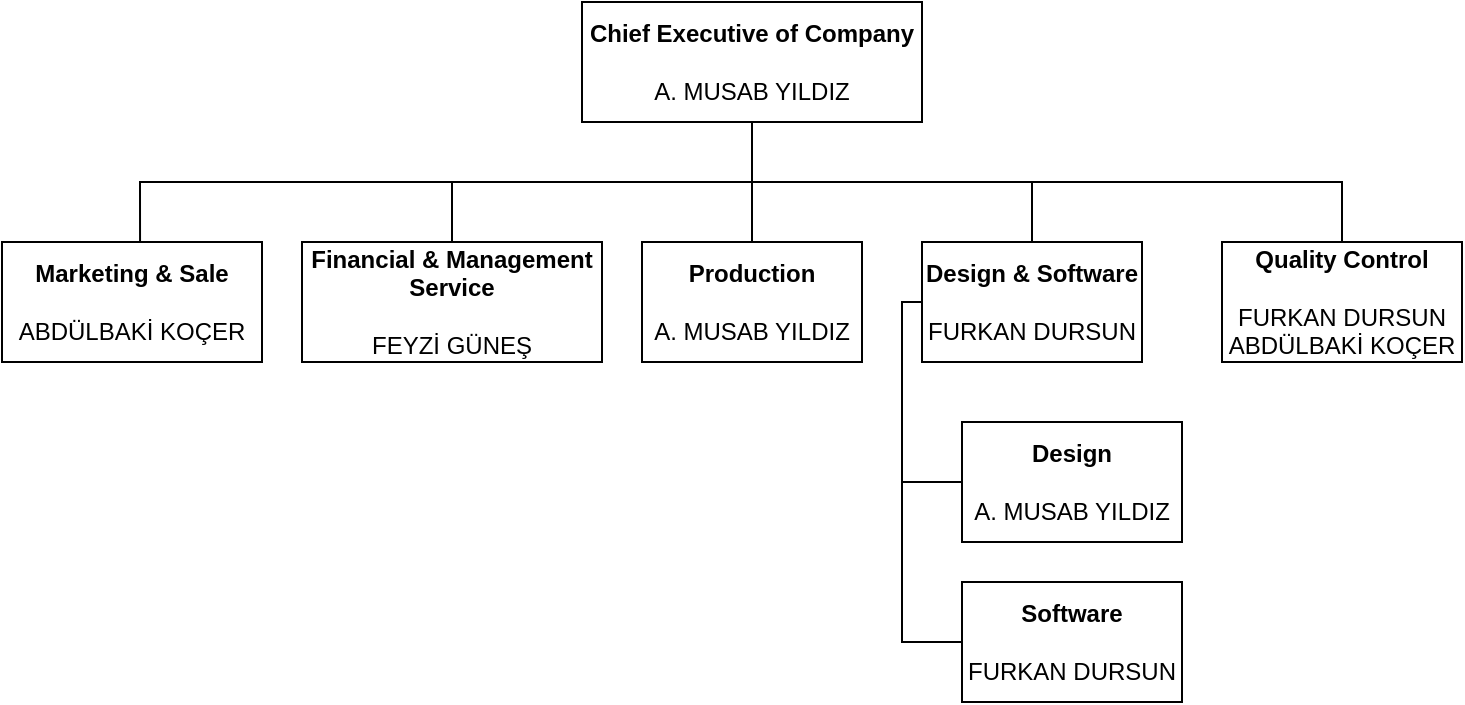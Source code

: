 <mxfile version="20.3.1" type="github">
  <diagram id="HLFMlB3nNc8Dz9PaC9jF" name="Sayfa -1">
    <mxGraphModel dx="1230" dy="214" grid="1" gridSize="10" guides="1" tooltips="1" connect="1" arrows="1" fold="1" page="1" pageScale="1" pageWidth="827" pageHeight="1169" math="0" shadow="0">
      <root>
        <mxCell id="0" />
        <mxCell id="1" parent="0" />
        <mxCell id="TOt99uD3MpQIhQpLhFX5-4" style="edgeStyle=orthogonalEdgeStyle;rounded=0;orthogonalLoop=1;jettySize=auto;html=1;exitX=0.5;exitY=1;exitDx=0;exitDy=0;entryX=0.531;entryY=0.004;entryDx=0;entryDy=0;entryPerimeter=0;strokeColor=default;endArrow=baseDash;endFill=0;" edge="1" parent="1" source="TOt99uD3MpQIhQpLhFX5-1" target="TOt99uD3MpQIhQpLhFX5-2">
          <mxGeometry relative="1" as="geometry">
            <Array as="points">
              <mxPoint x="425" y="170" />
              <mxPoint x="119" y="170" />
            </Array>
          </mxGeometry>
        </mxCell>
        <mxCell id="TOt99uD3MpQIhQpLhFX5-11" style="edgeStyle=orthogonalEdgeStyle;rounded=0;orthogonalLoop=1;jettySize=auto;html=1;exitX=0.5;exitY=1;exitDx=0;exitDy=0;strokeColor=default;endArrow=baseDash;endFill=0;" edge="1" parent="1" source="TOt99uD3MpQIhQpLhFX5-1" target="TOt99uD3MpQIhQpLhFX5-5">
          <mxGeometry relative="1" as="geometry" />
        </mxCell>
        <mxCell id="TOt99uD3MpQIhQpLhFX5-14" style="edgeStyle=orthogonalEdgeStyle;rounded=0;orthogonalLoop=1;jettySize=auto;html=1;exitX=0.5;exitY=1;exitDx=0;exitDy=0;entryX=0.5;entryY=0;entryDx=0;entryDy=0;strokeColor=default;endArrow=baseDash;endFill=0;" edge="1" parent="1" source="TOt99uD3MpQIhQpLhFX5-1" target="TOt99uD3MpQIhQpLhFX5-6">
          <mxGeometry relative="1" as="geometry" />
        </mxCell>
        <mxCell id="TOt99uD3MpQIhQpLhFX5-15" style="edgeStyle=orthogonalEdgeStyle;rounded=0;orthogonalLoop=1;jettySize=auto;html=1;exitX=0.5;exitY=1;exitDx=0;exitDy=0;entryX=0.5;entryY=0;entryDx=0;entryDy=0;strokeColor=default;endArrow=baseDash;endFill=0;" edge="1" parent="1" source="TOt99uD3MpQIhQpLhFX5-1" target="TOt99uD3MpQIhQpLhFX5-8">
          <mxGeometry relative="1" as="geometry" />
        </mxCell>
        <mxCell id="TOt99uD3MpQIhQpLhFX5-17" style="edgeStyle=orthogonalEdgeStyle;rounded=0;orthogonalLoop=1;jettySize=auto;html=1;exitX=0.5;exitY=1;exitDx=0;exitDy=0;entryX=0.5;entryY=0;entryDx=0;entryDy=0;strokeColor=default;endArrow=baseDash;endFill=0;" edge="1" parent="1" source="TOt99uD3MpQIhQpLhFX5-1" target="TOt99uD3MpQIhQpLhFX5-16">
          <mxGeometry relative="1" as="geometry" />
        </mxCell>
        <mxCell id="TOt99uD3MpQIhQpLhFX5-1" value="&lt;b&gt;Chief Executive of Company&lt;/b&gt;&lt;br&gt;&lt;br&gt;A. MUSAB YILDIZ" style="rounded=0;whiteSpace=wrap;html=1;" vertex="1" parent="1">
          <mxGeometry x="340" y="80" width="170" height="60" as="geometry" />
        </mxCell>
        <mxCell id="TOt99uD3MpQIhQpLhFX5-2" value="&lt;b&gt;Marketing &amp;amp; Sale&lt;/b&gt;&lt;br&gt;&lt;br&gt;ABDÜLBAKİ KOÇER" style="rounded=0;whiteSpace=wrap;html=1;" vertex="1" parent="1">
          <mxGeometry x="50" y="200" width="130" height="60" as="geometry" />
        </mxCell>
        <mxCell id="TOt99uD3MpQIhQpLhFX5-5" value="&lt;b&gt;Financial &amp;amp; Management Service&lt;/b&gt;&lt;br&gt;&lt;br&gt;FEYZİ GÜNEŞ" style="rounded=0;whiteSpace=wrap;html=1;" vertex="1" parent="1">
          <mxGeometry x="200" y="200" width="150" height="60" as="geometry" />
        </mxCell>
        <mxCell id="TOt99uD3MpQIhQpLhFX5-6" value="&lt;b&gt;Production&lt;/b&gt;&lt;br&gt;&lt;br&gt;A. MUSAB YILDIZ" style="rounded=0;whiteSpace=wrap;html=1;" vertex="1" parent="1">
          <mxGeometry x="370" y="200" width="110" height="60" as="geometry" />
        </mxCell>
        <mxCell id="TOt99uD3MpQIhQpLhFX5-21" style="edgeStyle=orthogonalEdgeStyle;rounded=0;orthogonalLoop=1;jettySize=auto;html=1;exitX=0;exitY=0.5;exitDx=0;exitDy=0;entryX=0;entryY=0.5;entryDx=0;entryDy=0;strokeColor=default;endArrow=baseDash;endFill=0;" edge="1" parent="1" source="TOt99uD3MpQIhQpLhFX5-8" target="TOt99uD3MpQIhQpLhFX5-20">
          <mxGeometry relative="1" as="geometry">
            <Array as="points">
              <mxPoint x="500" y="230" />
              <mxPoint x="500" y="400" />
            </Array>
          </mxGeometry>
        </mxCell>
        <mxCell id="TOt99uD3MpQIhQpLhFX5-22" style="edgeStyle=orthogonalEdgeStyle;rounded=0;orthogonalLoop=1;jettySize=auto;html=1;exitX=0;exitY=0.5;exitDx=0;exitDy=0;entryX=0;entryY=0.5;entryDx=0;entryDy=0;strokeColor=default;endArrow=baseDash;endFill=0;" edge="1" parent="1" source="TOt99uD3MpQIhQpLhFX5-8" target="TOt99uD3MpQIhQpLhFX5-18">
          <mxGeometry relative="1" as="geometry">
            <Array as="points">
              <mxPoint x="500" y="230" />
              <mxPoint x="500" y="320" />
            </Array>
          </mxGeometry>
        </mxCell>
        <mxCell id="TOt99uD3MpQIhQpLhFX5-8" value="&lt;b&gt;Design &amp;amp; Software&lt;/b&gt;&lt;br&gt;&lt;br&gt;FURKAN DURSUN" style="rounded=0;whiteSpace=wrap;html=1;" vertex="1" parent="1">
          <mxGeometry x="510" y="200" width="110" height="60" as="geometry" />
        </mxCell>
        <mxCell id="TOt99uD3MpQIhQpLhFX5-16" value="&lt;b&gt;Quality Control&lt;/b&gt;&lt;br&gt;&lt;br&gt;FURKAN DURSUN&lt;br&gt;ABDÜLBAKİ KOÇER" style="rounded=0;whiteSpace=wrap;html=1;" vertex="1" parent="1">
          <mxGeometry x="660" y="200" width="120" height="60" as="geometry" />
        </mxCell>
        <mxCell id="TOt99uD3MpQIhQpLhFX5-18" value="&lt;b&gt;Design&lt;/b&gt;&lt;br&gt;&lt;br&gt;A. MUSAB YILDIZ" style="rounded=0;whiteSpace=wrap;html=1;" vertex="1" parent="1">
          <mxGeometry x="530" y="290" width="110" height="60" as="geometry" />
        </mxCell>
        <mxCell id="TOt99uD3MpQIhQpLhFX5-20" value="&lt;b&gt;Software&lt;/b&gt;&lt;br&gt;&lt;br&gt;FURKAN DURSUN" style="rounded=0;whiteSpace=wrap;html=1;" vertex="1" parent="1">
          <mxGeometry x="530" y="370" width="110" height="60" as="geometry" />
        </mxCell>
      </root>
    </mxGraphModel>
  </diagram>
</mxfile>
